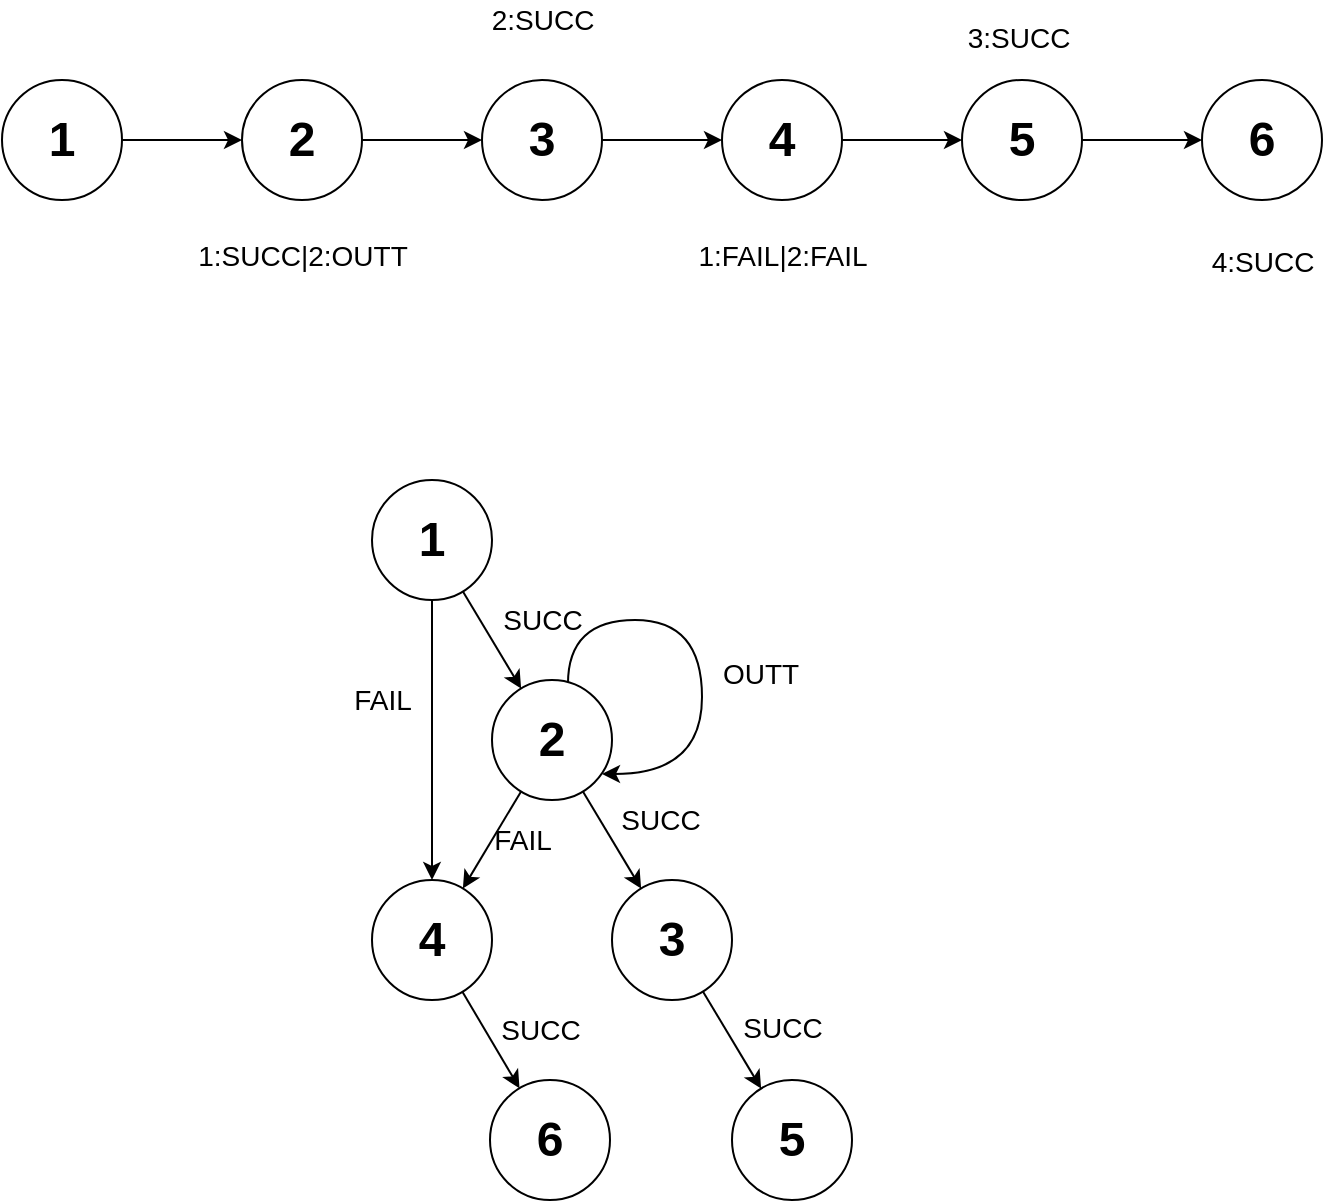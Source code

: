 <mxfile version="12.8.5" type="github">
  <diagram id="MtnH5aZ2na3wePGFbcis" name="第 1 页">
    <mxGraphModel dx="1421" dy="790" grid="1" gridSize="10" guides="1" tooltips="1" connect="1" arrows="1" fold="1" page="1" pageScale="1" pageWidth="827" pageHeight="1169" math="0" shadow="0">
      <root>
        <mxCell id="0" />
        <mxCell id="1" parent="0" />
        <mxCell id="x9At_Lj8S_RmXhp88nsb-6" style="edgeStyle=orthogonalEdgeStyle;rounded=0;orthogonalLoop=1;jettySize=auto;html=1;entryX=0;entryY=0.5;entryDx=0;entryDy=0;" edge="1" parent="1" source="x9At_Lj8S_RmXhp88nsb-1" target="x9At_Lj8S_RmXhp88nsb-2">
          <mxGeometry relative="1" as="geometry" />
        </mxCell>
        <mxCell id="x9At_Lj8S_RmXhp88nsb-1" value="1" style="ellipse;whiteSpace=wrap;html=1;aspect=fixed;fontSize=24;fontStyle=1" vertex="1" parent="1">
          <mxGeometry x="90" y="250" width="60" height="60" as="geometry" />
        </mxCell>
        <mxCell id="x9At_Lj8S_RmXhp88nsb-7" style="edgeStyle=orthogonalEdgeStyle;rounded=0;orthogonalLoop=1;jettySize=auto;html=1;entryX=0;entryY=0.5;entryDx=0;entryDy=0;" edge="1" parent="1" source="x9At_Lj8S_RmXhp88nsb-2" target="x9At_Lj8S_RmXhp88nsb-3">
          <mxGeometry relative="1" as="geometry" />
        </mxCell>
        <mxCell id="x9At_Lj8S_RmXhp88nsb-2" value="2" style="ellipse;whiteSpace=wrap;html=1;aspect=fixed;fontSize=24;fontStyle=1" vertex="1" parent="1">
          <mxGeometry x="210" y="250" width="60" height="60" as="geometry" />
        </mxCell>
        <mxCell id="x9At_Lj8S_RmXhp88nsb-8" style="edgeStyle=orthogonalEdgeStyle;rounded=0;orthogonalLoop=1;jettySize=auto;html=1;entryX=0;entryY=0.5;entryDx=0;entryDy=0;" edge="1" parent="1" source="x9At_Lj8S_RmXhp88nsb-3" target="x9At_Lj8S_RmXhp88nsb-4">
          <mxGeometry relative="1" as="geometry" />
        </mxCell>
        <mxCell id="x9At_Lj8S_RmXhp88nsb-3" value="3" style="ellipse;whiteSpace=wrap;html=1;aspect=fixed;fontSize=24;fontStyle=1" vertex="1" parent="1">
          <mxGeometry x="330" y="250" width="60" height="60" as="geometry" />
        </mxCell>
        <mxCell id="x9At_Lj8S_RmXhp88nsb-9" style="edgeStyle=orthogonalEdgeStyle;rounded=0;orthogonalLoop=1;jettySize=auto;html=1;entryX=0;entryY=0.5;entryDx=0;entryDy=0;" edge="1" parent="1" source="x9At_Lj8S_RmXhp88nsb-4" target="x9At_Lj8S_RmXhp88nsb-5">
          <mxGeometry relative="1" as="geometry" />
        </mxCell>
        <mxCell id="x9At_Lj8S_RmXhp88nsb-4" value="4" style="ellipse;whiteSpace=wrap;html=1;aspect=fixed;fontSize=24;fontStyle=1" vertex="1" parent="1">
          <mxGeometry x="450" y="250" width="60" height="60" as="geometry" />
        </mxCell>
        <mxCell id="x9At_Lj8S_RmXhp88nsb-11" style="edgeStyle=orthogonalEdgeStyle;rounded=0;orthogonalLoop=1;jettySize=auto;html=1;entryX=0;entryY=0.5;entryDx=0;entryDy=0;fontSize=24;" edge="1" parent="1" source="x9At_Lj8S_RmXhp88nsb-5" target="x9At_Lj8S_RmXhp88nsb-10">
          <mxGeometry relative="1" as="geometry" />
        </mxCell>
        <mxCell id="x9At_Lj8S_RmXhp88nsb-5" value="5" style="ellipse;whiteSpace=wrap;html=1;aspect=fixed;fontSize=24;fontStyle=1" vertex="1" parent="1">
          <mxGeometry x="570" y="250" width="60" height="60" as="geometry" />
        </mxCell>
        <mxCell id="x9At_Lj8S_RmXhp88nsb-10" value="6" style="ellipse;whiteSpace=wrap;html=1;aspect=fixed;fontSize=24;fontStyle=1" vertex="1" parent="1">
          <mxGeometry x="690" y="250" width="60" height="60" as="geometry" />
        </mxCell>
        <mxCell id="x9At_Lj8S_RmXhp88nsb-13" value="1:SUCC|2:OUTT" style="text;html=1;align=center;verticalAlign=middle;resizable=0;points=[];autosize=1;fontSize=14;" vertex="1" parent="1">
          <mxGeometry x="180" y="328" width="120" height="20" as="geometry" />
        </mxCell>
        <mxCell id="x9At_Lj8S_RmXhp88nsb-14" value="2:SUCC" style="text;html=1;align=center;verticalAlign=middle;resizable=0;points=[];autosize=1;fontSize=14;" vertex="1" parent="1">
          <mxGeometry x="325" y="210" width="70" height="20" as="geometry" />
        </mxCell>
        <mxCell id="x9At_Lj8S_RmXhp88nsb-15" value="1:FAIL|2:FAIL" style="text;html=1;align=center;verticalAlign=middle;resizable=0;points=[];autosize=1;fontSize=14;" vertex="1" parent="1">
          <mxGeometry x="430" y="328" width="100" height="20" as="geometry" />
        </mxCell>
        <mxCell id="x9At_Lj8S_RmXhp88nsb-18" value="3:SUCC" style="text;html=1;align=center;verticalAlign=middle;resizable=0;points=[];autosize=1;fontSize=14;" vertex="1" parent="1">
          <mxGeometry x="563" y="219" width="70" height="20" as="geometry" />
        </mxCell>
        <mxCell id="x9At_Lj8S_RmXhp88nsb-19" value="4:SUCC" style="text;html=1;align=center;verticalAlign=middle;resizable=0;points=[];autosize=1;fontSize=14;" vertex="1" parent="1">
          <mxGeometry x="685" y="331" width="70" height="20" as="geometry" />
        </mxCell>
        <mxCell id="x9At_Lj8S_RmXhp88nsb-22" style="rounded=0;orthogonalLoop=1;jettySize=auto;html=1;fontSize=14;" edge="1" parent="1" source="x9At_Lj8S_RmXhp88nsb-20" target="x9At_Lj8S_RmXhp88nsb-21">
          <mxGeometry relative="1" as="geometry" />
        </mxCell>
        <mxCell id="x9At_Lj8S_RmXhp88nsb-40" style="edgeStyle=orthogonalEdgeStyle;curved=1;rounded=0;orthogonalLoop=1;jettySize=auto;html=1;fontSize=14;" edge="1" parent="1" source="x9At_Lj8S_RmXhp88nsb-20" target="x9At_Lj8S_RmXhp88nsb-28">
          <mxGeometry relative="1" as="geometry" />
        </mxCell>
        <mxCell id="x9At_Lj8S_RmXhp88nsb-20" value="1" style="ellipse;whiteSpace=wrap;html=1;aspect=fixed;fontSize=24;fontStyle=1" vertex="1" parent="1">
          <mxGeometry x="275" y="450" width="60" height="60" as="geometry" />
        </mxCell>
        <mxCell id="x9At_Lj8S_RmXhp88nsb-26" style="edgeStyle=none;rounded=0;orthogonalLoop=1;jettySize=auto;html=1;fontSize=14;" edge="1" parent="1" source="x9At_Lj8S_RmXhp88nsb-21" target="x9At_Lj8S_RmXhp88nsb-25">
          <mxGeometry relative="1" as="geometry" />
        </mxCell>
        <mxCell id="x9At_Lj8S_RmXhp88nsb-29" style="edgeStyle=none;rounded=0;orthogonalLoop=1;jettySize=auto;html=1;fontSize=14;" edge="1" parent="1" source="x9At_Lj8S_RmXhp88nsb-21" target="x9At_Lj8S_RmXhp88nsb-28">
          <mxGeometry relative="1" as="geometry" />
        </mxCell>
        <mxCell id="x9At_Lj8S_RmXhp88nsb-38" style="edgeStyle=orthogonalEdgeStyle;rounded=0;orthogonalLoop=1;jettySize=auto;html=1;fontSize=14;exitX=0.633;exitY=0.033;exitDx=0;exitDy=0;exitPerimeter=0;curved=1;" edge="1" parent="1" source="x9At_Lj8S_RmXhp88nsb-21">
          <mxGeometry relative="1" as="geometry">
            <mxPoint x="390" y="597" as="targetPoint" />
            <Array as="points">
              <mxPoint x="373" y="520" />
              <mxPoint x="440" y="520" />
              <mxPoint x="440" y="597" />
            </Array>
          </mxGeometry>
        </mxCell>
        <mxCell id="x9At_Lj8S_RmXhp88nsb-21" value="2" style="ellipse;whiteSpace=wrap;html=1;aspect=fixed;fontSize=24;fontStyle=1" vertex="1" parent="1">
          <mxGeometry x="335" y="550" width="60" height="60" as="geometry" />
        </mxCell>
        <mxCell id="x9At_Lj8S_RmXhp88nsb-24" value="&lt;div&gt;SUCC&lt;/div&gt;" style="text;html=1;align=center;verticalAlign=middle;resizable=0;points=[];autosize=1;fontSize=14;" vertex="1" parent="1">
          <mxGeometry x="335" y="510" width="50" height="20" as="geometry" />
        </mxCell>
        <mxCell id="x9At_Lj8S_RmXhp88nsb-32" style="edgeStyle=none;rounded=0;orthogonalLoop=1;jettySize=auto;html=1;fontSize=14;" edge="1" parent="1" source="x9At_Lj8S_RmXhp88nsb-25" target="x9At_Lj8S_RmXhp88nsb-31">
          <mxGeometry relative="1" as="geometry" />
        </mxCell>
        <mxCell id="x9At_Lj8S_RmXhp88nsb-25" value="3" style="ellipse;whiteSpace=wrap;html=1;aspect=fixed;fontSize=24;fontStyle=1" vertex="1" parent="1">
          <mxGeometry x="395" y="650" width="60" height="60" as="geometry" />
        </mxCell>
        <mxCell id="x9At_Lj8S_RmXhp88nsb-27" value="SUCC" style="text;html=1;align=center;verticalAlign=middle;resizable=0;points=[];autosize=1;fontSize=14;" vertex="1" parent="1">
          <mxGeometry x="394" y="610" width="50" height="20" as="geometry" />
        </mxCell>
        <mxCell id="x9At_Lj8S_RmXhp88nsb-36" style="edgeStyle=none;rounded=0;orthogonalLoop=1;jettySize=auto;html=1;fontSize=14;" edge="1" parent="1" source="x9At_Lj8S_RmXhp88nsb-28" target="x9At_Lj8S_RmXhp88nsb-35">
          <mxGeometry relative="1" as="geometry" />
        </mxCell>
        <mxCell id="x9At_Lj8S_RmXhp88nsb-28" value="4" style="ellipse;whiteSpace=wrap;html=1;aspect=fixed;fontSize=24;fontStyle=1" vertex="1" parent="1">
          <mxGeometry x="275" y="650" width="60" height="60" as="geometry" />
        </mxCell>
        <mxCell id="x9At_Lj8S_RmXhp88nsb-30" value="FAIL" style="text;html=1;align=center;verticalAlign=middle;resizable=0;points=[];autosize=1;fontSize=14;" vertex="1" parent="1">
          <mxGeometry x="330" y="620" width="40" height="20" as="geometry" />
        </mxCell>
        <mxCell id="x9At_Lj8S_RmXhp88nsb-31" value="5" style="ellipse;whiteSpace=wrap;html=1;aspect=fixed;fontSize=24;fontStyle=1" vertex="1" parent="1">
          <mxGeometry x="455" y="750" width="60" height="60" as="geometry" />
        </mxCell>
        <mxCell id="x9At_Lj8S_RmXhp88nsb-33" value="SUCC" style="text;html=1;align=center;verticalAlign=middle;resizable=0;points=[];autosize=1;fontSize=14;" vertex="1" parent="1">
          <mxGeometry x="455" y="714" width="50" height="20" as="geometry" />
        </mxCell>
        <mxCell id="x9At_Lj8S_RmXhp88nsb-35" value="6" style="ellipse;whiteSpace=wrap;html=1;aspect=fixed;fontSize=24;fontStyle=1" vertex="1" parent="1">
          <mxGeometry x="334" y="750" width="60" height="60" as="geometry" />
        </mxCell>
        <mxCell id="x9At_Lj8S_RmXhp88nsb-37" value="SUCC" style="text;html=1;align=center;verticalAlign=middle;resizable=0;points=[];autosize=1;fontSize=14;" vertex="1" parent="1">
          <mxGeometry x="334" y="715" width="50" height="20" as="geometry" />
        </mxCell>
        <mxCell id="x9At_Lj8S_RmXhp88nsb-39" value="OUTT" style="text;html=1;align=center;verticalAlign=middle;resizable=0;points=[];autosize=1;fontSize=14;" vertex="1" parent="1">
          <mxGeometry x="444" y="537" width="50" height="20" as="geometry" />
        </mxCell>
        <mxCell id="x9At_Lj8S_RmXhp88nsb-41" value="FAIL" style="text;html=1;align=center;verticalAlign=middle;resizable=0;points=[];autosize=1;fontSize=14;" vertex="1" parent="1">
          <mxGeometry x="260" y="550" width="40" height="20" as="geometry" />
        </mxCell>
      </root>
    </mxGraphModel>
  </diagram>
</mxfile>
